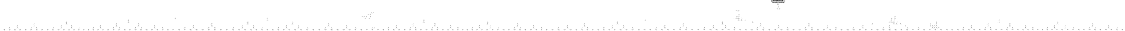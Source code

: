 # Network structure generated by ABC

digraph network {
size = "7.5,10";
center = true;
edge [dir = back];

{
  node [shape = plaintext];
  edge [style = invis];
  LevelTitle1 [label=""];
  LevelTitle2 [label=""];
  Level13 [label = ""];
  Level12 [label = ""];
  Level11 [label = ""];
  Level10 [label = ""];
  Level9 [label = ""];
  Level8 [label = ""];
  Level7 [label = ""];
  Level6 [label = ""];
  Level5 [label = ""];
  Level4 [label = ""];
  Level3 [label = ""];
  Level2 [label = ""];
  Level1 [label = ""];
  Level0 [label = ""];
  LevelTitle1 ->  LevelTitle2 ->  Level13 ->  Level12 ->  Level11 ->  Level10 ->  Level9 ->  Level8 ->  Level7 ->  Level6 ->  Level5 ->  Level4 ->  Level3 ->  Level2 ->  Level1 ->  Level0;
}

{
  rank = same;
  LevelTitle1;
  title1 [shape=plaintext,
          fontsize=20,
          fontname = "Times-Roman",
          label="Network structure visualized by ABC\nBenchmark \"i2\". Time was Thu Oct  8 20:27:41 2020. "
         ];
}

{
  rank = same;
  LevelTitle2;
  title2 [shape=plaintext,
          fontsize=18,
          fontname = "Times-Roman",
          label="The network contains 232 logic nodes and 0 latches.\n"
         ];
}

{
  rank = same;
  Level13;
  Node202 [label = "V202(0)", shape = invtriangle, color = coral, fillcolor = coral];
}

{
  rank = same;
  Level12;
  Node434 [label = "434\n", shape = ellipse];
}

{
  rank = same;
  Level11;
  Node422 [label = "422\n", shape = ellipse];
  Node433 [label = "433\n", shape = ellipse];
}

{
  rank = same;
  Level10;
  Node421 [label = "421\n", shape = ellipse];
  Node427 [label = "427\n", shape = ellipse];
}

{
  rank = same;
  Level9;
  Node420 [label = "420\n", shape = ellipse];
  Node424 [label = "424\n", shape = ellipse];
}

{
  rank = same;
  Level8;
  Node418 [label = "418\n", shape = ellipse];
  Node419 [label = "419\n", shape = ellipse];
  Node423 [label = "423\n", shape = ellipse];
}

{
  rank = same;
  Level7;
  Node280 [label = "280\n", shape = ellipse];
  Node314 [label = "314\n", shape = ellipse];
  Node348 [label = "348\n", shape = ellipse];
  Node381 [label = "381\n", shape = ellipse];
  Node416 [label = "416\n", shape = ellipse];
  Node417 [label = "417\n", shape = ellipse];
  Node426 [label = "426\n", shape = ellipse];
}

{
  rank = same;
  Level6;
  Node247 [label = "247\n", shape = ellipse];
  Node279 [label = "279\n", shape = ellipse];
  Node313 [label = "313\n", shape = ellipse];
  Node347 [label = "347\n", shape = ellipse];
  Node380 [label = "380\n", shape = ellipse];
  Node398 [label = "398\n", shape = ellipse];
  Node400 [label = "400\n", shape = ellipse];
  Node415 [label = "415\n", shape = ellipse];
  Node425 [label = "425\n", shape = ellipse];
  Node432 [label = "432\n", shape = ellipse];
}

{
  rank = same;
  Level5;
  Node230 [label = "230\n", shape = ellipse];
  Node246 [label = "246\n", shape = ellipse];
  Node278 [label = "278\n", shape = ellipse];
  Node312 [label = "312\n", shape = ellipse];
  Node346 [label = "346\n", shape = ellipse];
  Node379 [label = "379\n", shape = ellipse];
  Node397 [label = "397\n", shape = ellipse];
  Node399 [label = "399\n", shape = ellipse];
  Node414 [label = "414\n", shape = ellipse];
  Node429 [label = "429\n", shape = ellipse];
}

{
  rank = same;
  Level4;
  Node214 [label = "214\n", shape = ellipse];
  Node229 [label = "229\n", shape = ellipse];
  Node245 [label = "245\n", shape = ellipse];
  Node262 [label = "262\n", shape = ellipse];
  Node277 [label = "277\n", shape = ellipse];
  Node296 [label = "296\n", shape = ellipse];
  Node311 [label = "311\n", shape = ellipse];
  Node330 [label = "330\n", shape = ellipse];
  Node345 [label = "345\n", shape = ellipse];
  Node363 [label = "363\n", shape = ellipse];
  Node378 [label = "378\n", shape = ellipse];
  Node396 [label = "396\n", shape = ellipse];
  Node405 [label = "405\n", shape = ellipse];
  Node407 [label = "407\n", shape = ellipse];
  Node413 [label = "413\n", shape = ellipse];
  Node428 [label = "428\n", shape = ellipse];
}

{
  rank = same;
  Level3;
  Node209 [label = "209\n", shape = ellipse];
  Node213 [label = "213\n", shape = ellipse];
  Node221 [label = "221\n", shape = ellipse];
  Node228 [label = "228\n", shape = ellipse];
  Node237 [label = "237\n", shape = ellipse];
  Node244 [label = "244\n", shape = ellipse];
  Node254 [label = "254\n", shape = ellipse];
  Node261 [label = "261\n", shape = ellipse];
  Node269 [label = "269\n", shape = ellipse];
  Node276 [label = "276\n", shape = ellipse];
  Node288 [label = "288\n", shape = ellipse];
  Node295 [label = "295\n", shape = ellipse];
  Node303 [label = "303\n", shape = ellipse];
  Node310 [label = "310\n", shape = ellipse];
  Node322 [label = "322\n", shape = ellipse];
  Node329 [label = "329\n", shape = ellipse];
  Node337 [label = "337\n", shape = ellipse];
  Node344 [label = "344\n", shape = ellipse];
  Node355 [label = "355\n", shape = ellipse];
  Node362 [label = "362\n", shape = ellipse];
  Node370 [label = "370\n", shape = ellipse];
  Node377 [label = "377\n", shape = ellipse];
  Node388 [label = "388\n", shape = ellipse];
  Node395 [label = "395\n", shape = ellipse];
  Node404 [label = "404\n", shape = ellipse];
  Node406 [label = "406\n", shape = ellipse];
  Node412 [label = "412\n", shape = ellipse];
  Node431 [label = "431\n", shape = ellipse];
}

{
  rank = same;
  Level2;
  Node205 [label = "205\n", shape = ellipse];
  Node208 [label = "208\n", shape = ellipse];
  Node212 [label = "212\n", shape = ellipse];
  Node217 [label = "217\n", shape = ellipse];
  Node220 [label = "220\n", shape = ellipse];
  Node224 [label = "224\n", shape = ellipse];
  Node227 [label = "227\n", shape = ellipse];
  Node233 [label = "233\n", shape = ellipse];
  Node236 [label = "236\n", shape = ellipse];
  Node240 [label = "240\n", shape = ellipse];
  Node243 [label = "243\n", shape = ellipse];
  Node250 [label = "250\n", shape = ellipse];
  Node253 [label = "253\n", shape = ellipse];
  Node257 [label = "257\n", shape = ellipse];
  Node260 [label = "260\n", shape = ellipse];
  Node265 [label = "265\n", shape = ellipse];
  Node268 [label = "268\n", shape = ellipse];
  Node272 [label = "272\n", shape = ellipse];
  Node275 [label = "275\n", shape = ellipse];
  Node284 [label = "284\n", shape = ellipse];
  Node287 [label = "287\n", shape = ellipse];
  Node291 [label = "291\n", shape = ellipse];
  Node294 [label = "294\n", shape = ellipse];
  Node299 [label = "299\n", shape = ellipse];
  Node302 [label = "302\n", shape = ellipse];
  Node306 [label = "306\n", shape = ellipse];
  Node309 [label = "309\n", shape = ellipse];
  Node318 [label = "318\n", shape = ellipse];
  Node321 [label = "321\n", shape = ellipse];
  Node325 [label = "325\n", shape = ellipse];
  Node328 [label = "328\n", shape = ellipse];
  Node333 [label = "333\n", shape = ellipse];
  Node336 [label = "336\n", shape = ellipse];
  Node340 [label = "340\n", shape = ellipse];
  Node343 [label = "343\n", shape = ellipse];
  Node351 [label = "351\n", shape = ellipse];
  Node354 [label = "354\n", shape = ellipse];
  Node358 [label = "358\n", shape = ellipse];
  Node361 [label = "361\n", shape = ellipse];
  Node366 [label = "366\n", shape = ellipse];
  Node369 [label = "369\n", shape = ellipse];
  Node373 [label = "373\n", shape = ellipse];
  Node376 [label = "376\n", shape = ellipse];
  Node384 [label = "384\n", shape = ellipse];
  Node387 [label = "387\n", shape = ellipse];
  Node391 [label = "391\n", shape = ellipse];
  Node394 [label = "394\n", shape = ellipse];
  Node403 [label = "403\n", shape = ellipse];
  Node409 [label = "409\n", shape = ellipse];
  Node411 [label = "411\n", shape = ellipse];
  Node430 [label = "430\n", shape = ellipse];
}

{
  rank = same;
  Level1;
  Node203 [label = "203\n", shape = ellipse];
  Node204 [label = "204\n", shape = ellipse];
  Node206 [label = "206\n", shape = ellipse];
  Node207 [label = "207\n", shape = ellipse];
  Node210 [label = "210\n", shape = ellipse];
  Node211 [label = "211\n", shape = ellipse];
  Node215 [label = "215\n", shape = ellipse];
  Node216 [label = "216\n", shape = ellipse];
  Node218 [label = "218\n", shape = ellipse];
  Node219 [label = "219\n", shape = ellipse];
  Node222 [label = "222\n", shape = ellipse];
  Node223 [label = "223\n", shape = ellipse];
  Node225 [label = "225\n", shape = ellipse];
  Node226 [label = "226\n", shape = ellipse];
  Node231 [label = "231\n", shape = ellipse];
  Node232 [label = "232\n", shape = ellipse];
  Node234 [label = "234\n", shape = ellipse];
  Node235 [label = "235\n", shape = ellipse];
  Node238 [label = "238\n", shape = ellipse];
  Node239 [label = "239\n", shape = ellipse];
  Node241 [label = "241\n", shape = ellipse];
  Node242 [label = "242\n", shape = ellipse];
  Node248 [label = "248\n", shape = ellipse];
  Node249 [label = "249\n", shape = ellipse];
  Node251 [label = "251\n", shape = ellipse];
  Node252 [label = "252\n", shape = ellipse];
  Node255 [label = "255\n", shape = ellipse];
  Node256 [label = "256\n", shape = ellipse];
  Node258 [label = "258\n", shape = ellipse];
  Node259 [label = "259\n", shape = ellipse];
  Node263 [label = "263\n", shape = ellipse];
  Node264 [label = "264\n", shape = ellipse];
  Node266 [label = "266\n", shape = ellipse];
  Node267 [label = "267\n", shape = ellipse];
  Node270 [label = "270\n", shape = ellipse];
  Node271 [label = "271\n", shape = ellipse];
  Node273 [label = "273\n", shape = ellipse];
  Node274 [label = "274\n", shape = ellipse];
  Node281 [label = "281\n", shape = ellipse];
  Node282 [label = "282\n", shape = ellipse];
  Node283 [label = "283\n", shape = ellipse];
  Node285 [label = "285\n", shape = ellipse];
  Node286 [label = "286\n", shape = ellipse];
  Node289 [label = "289\n", shape = ellipse];
  Node290 [label = "290\n", shape = ellipse];
  Node292 [label = "292\n", shape = ellipse];
  Node293 [label = "293\n", shape = ellipse];
  Node297 [label = "297\n", shape = ellipse];
  Node298 [label = "298\n", shape = ellipse];
  Node300 [label = "300\n", shape = ellipse];
  Node301 [label = "301\n", shape = ellipse];
  Node304 [label = "304\n", shape = ellipse];
  Node305 [label = "305\n", shape = ellipse];
  Node307 [label = "307\n", shape = ellipse];
  Node308 [label = "308\n", shape = ellipse];
  Node315 [label = "315\n", shape = ellipse];
  Node316 [label = "316\n", shape = ellipse];
  Node317 [label = "317\n", shape = ellipse];
  Node319 [label = "319\n", shape = ellipse];
  Node320 [label = "320\n", shape = ellipse];
  Node323 [label = "323\n", shape = ellipse];
  Node324 [label = "324\n", shape = ellipse];
  Node326 [label = "326\n", shape = ellipse];
  Node327 [label = "327\n", shape = ellipse];
  Node331 [label = "331\n", shape = ellipse];
  Node332 [label = "332\n", shape = ellipse];
  Node334 [label = "334\n", shape = ellipse];
  Node335 [label = "335\n", shape = ellipse];
  Node338 [label = "338\n", shape = ellipse];
  Node339 [label = "339\n", shape = ellipse];
  Node341 [label = "341\n", shape = ellipse];
  Node342 [label = "342\n", shape = ellipse];
  Node349 [label = "349\n", shape = ellipse];
  Node350 [label = "350\n", shape = ellipse];
  Node352 [label = "352\n", shape = ellipse];
  Node353 [label = "353\n", shape = ellipse];
  Node356 [label = "356\n", shape = ellipse];
  Node357 [label = "357\n", shape = ellipse];
  Node359 [label = "359\n", shape = ellipse];
  Node360 [label = "360\n", shape = ellipse];
  Node364 [label = "364\n", shape = ellipse];
  Node365 [label = "365\n", shape = ellipse];
  Node367 [label = "367\n", shape = ellipse];
  Node368 [label = "368\n", shape = ellipse];
  Node371 [label = "371\n", shape = ellipse];
  Node372 [label = "372\n", shape = ellipse];
  Node374 [label = "374\n", shape = ellipse];
  Node375 [label = "375\n", shape = ellipse];
  Node382 [label = "382\n", shape = ellipse];
  Node383 [label = "383\n", shape = ellipse];
  Node385 [label = "385\n", shape = ellipse];
  Node386 [label = "386\n", shape = ellipse];
  Node389 [label = "389\n", shape = ellipse];
  Node390 [label = "390\n", shape = ellipse];
  Node392 [label = "392\n", shape = ellipse];
  Node393 [label = "393\n", shape = ellipse];
  Node401 [label = "401\n", shape = ellipse];
  Node402 [label = "402\n", shape = ellipse];
  Node408 [label = "408\n", shape = ellipse];
  Node410 [label = "410\n", shape = ellipse];
}

{
  rank = same;
  Level0;
  Node1 [label = "V62(1)", shape = triangle, color = coral, fillcolor = coral];
  Node2 [label = "V30(31)", shape = triangle, color = coral, fillcolor = coral];
  Node3 [label = "V30(29)", shape = triangle, color = coral, fillcolor = coral];
  Node4 [label = "V30(27)", shape = triangle, color = coral, fillcolor = coral];
  Node5 [label = "V30(25)", shape = triangle, color = coral, fillcolor = coral];
  Node6 [label = "V30(23)", shape = triangle, color = coral, fillcolor = coral];
  Node7 [label = "V30(21)", shape = triangle, color = coral, fillcolor = coral];
  Node8 [label = "V30(19)", shape = triangle, color = coral, fillcolor = coral];
  Node9 [label = "V30(17)", shape = triangle, color = coral, fillcolor = coral];
  Node10 [label = "V30(15)", shape = triangle, color = coral, fillcolor = coral];
  Node11 [label = "V30(13)", shape = triangle, color = coral, fillcolor = coral];
  Node12 [label = "V30(11)", shape = triangle, color = coral, fillcolor = coral];
  Node13 [label = "V30(9)", shape = triangle, color = coral, fillcolor = coral];
  Node14 [label = "V30(7)", shape = triangle, color = coral, fillcolor = coral];
  Node15 [label = "V30(5)", shape = triangle, color = coral, fillcolor = coral];
  Node16 [label = "V30(3)", shape = triangle, color = coral, fillcolor = coral];
  Node17 [label = "V30(2)", shape = triangle, color = coral, fillcolor = coral];
  Node18 [label = "V30(4)", shape = triangle, color = coral, fillcolor = coral];
  Node19 [label = "V30(6)", shape = triangle, color = coral, fillcolor = coral];
  Node20 [label = "V30(8)", shape = triangle, color = coral, fillcolor = coral];
  Node21 [label = "V30(10)", shape = triangle, color = coral, fillcolor = coral];
  Node22 [label = "V30(12)", shape = triangle, color = coral, fillcolor = coral];
  Node23 [label = "V30(14)", shape = triangle, color = coral, fillcolor = coral];
  Node24 [label = "V30(16)", shape = triangle, color = coral, fillcolor = coral];
  Node25 [label = "V30(18)", shape = triangle, color = coral, fillcolor = coral];
  Node26 [label = "V30(20)", shape = triangle, color = coral, fillcolor = coral];
  Node27 [label = "V30(22)", shape = triangle, color = coral, fillcolor = coral];
  Node28 [label = "V30(24)", shape = triangle, color = coral, fillcolor = coral];
  Node29 [label = "V30(26)", shape = triangle, color = coral, fillcolor = coral];
  Node30 [label = "V30(28)", shape = triangle, color = coral, fillcolor = coral];
  Node31 [label = "V30(30)", shape = triangle, color = coral, fillcolor = coral];
  Node32 [label = "V62(0)", shape = triangle, color = coral, fillcolor = coral];
  Node33 [label = "V64(0)", shape = triangle, color = coral, fillcolor = coral];
  Node34 [label = "V62(31)", shape = triangle, color = coral, fillcolor = coral];
  Node35 [label = "V62(29)", shape = triangle, color = coral, fillcolor = coral];
  Node36 [label = "V62(27)", shape = triangle, color = coral, fillcolor = coral];
  Node37 [label = "V62(25)", shape = triangle, color = coral, fillcolor = coral];
  Node38 [label = "V62(23)", shape = triangle, color = coral, fillcolor = coral];
  Node39 [label = "V62(21)", shape = triangle, color = coral, fillcolor = coral];
  Node40 [label = "V62(19)", shape = triangle, color = coral, fillcolor = coral];
  Node41 [label = "V62(17)", shape = triangle, color = coral, fillcolor = coral];
  Node42 [label = "V62(15)", shape = triangle, color = coral, fillcolor = coral];
  Node43 [label = "V62(13)", shape = triangle, color = coral, fillcolor = coral];
  Node44 [label = "V62(11)", shape = triangle, color = coral, fillcolor = coral];
  Node45 [label = "V62(9)", shape = triangle, color = coral, fillcolor = coral];
  Node46 [label = "V62(7)", shape = triangle, color = coral, fillcolor = coral];
  Node47 [label = "V62(5)", shape = triangle, color = coral, fillcolor = coral];
  Node48 [label = "V62(3)", shape = triangle, color = coral, fillcolor = coral];
  Node49 [label = "V62(2)", shape = triangle, color = coral, fillcolor = coral];
  Node50 [label = "V62(4)", shape = triangle, color = coral, fillcolor = coral];
  Node51 [label = "V62(6)", shape = triangle, color = coral, fillcolor = coral];
  Node52 [label = "V62(8)", shape = triangle, color = coral, fillcolor = coral];
  Node53 [label = "V62(10)", shape = triangle, color = coral, fillcolor = coral];
  Node54 [label = "V62(12)", shape = triangle, color = coral, fillcolor = coral];
  Node55 [label = "V62(14)", shape = triangle, color = coral, fillcolor = coral];
  Node56 [label = "V62(16)", shape = triangle, color = coral, fillcolor = coral];
  Node57 [label = "V62(18)", shape = triangle, color = coral, fillcolor = coral];
  Node58 [label = "V62(20)", shape = triangle, color = coral, fillcolor = coral];
  Node59 [label = "V62(22)", shape = triangle, color = coral, fillcolor = coral];
  Node60 [label = "V62(24)", shape = triangle, color = coral, fillcolor = coral];
  Node61 [label = "V62(26)", shape = triangle, color = coral, fillcolor = coral];
  Node62 [label = "V62(28)", shape = triangle, color = coral, fillcolor = coral];
  Node63 [label = "V62(30)", shape = triangle, color = coral, fillcolor = coral];
  Node64 [label = "V63(0)", shape = triangle, color = coral, fillcolor = coral];
  Node65 [label = "V126(1)", shape = triangle, color = coral, fillcolor = coral];
  Node66 [label = "V94(31)", shape = triangle, color = coral, fillcolor = coral];
  Node67 [label = "V94(29)", shape = triangle, color = coral, fillcolor = coral];
  Node68 [label = "V94(27)", shape = triangle, color = coral, fillcolor = coral];
  Node69 [label = "V94(25)", shape = triangle, color = coral, fillcolor = coral];
  Node70 [label = "V94(23)", shape = triangle, color = coral, fillcolor = coral];
  Node71 [label = "V94(21)", shape = triangle, color = coral, fillcolor = coral];
  Node72 [label = "V94(19)", shape = triangle, color = coral, fillcolor = coral];
  Node73 [label = "V94(17)", shape = triangle, color = coral, fillcolor = coral];
  Node74 [label = "V94(15)", shape = triangle, color = coral, fillcolor = coral];
  Node75 [label = "V94(13)", shape = triangle, color = coral, fillcolor = coral];
  Node76 [label = "V94(11)", shape = triangle, color = coral, fillcolor = coral];
  Node77 [label = "V94(9)", shape = triangle, color = coral, fillcolor = coral];
  Node78 [label = "V94(7)", shape = triangle, color = coral, fillcolor = coral];
  Node79 [label = "V94(5)", shape = triangle, color = coral, fillcolor = coral];
  Node80 [label = "V94(3)", shape = triangle, color = coral, fillcolor = coral];
  Node81 [label = "V94(2)", shape = triangle, color = coral, fillcolor = coral];
  Node82 [label = "V94(4)", shape = triangle, color = coral, fillcolor = coral];
  Node83 [label = "V94(6)", shape = triangle, color = coral, fillcolor = coral];
  Node84 [label = "V94(8)", shape = triangle, color = coral, fillcolor = coral];
  Node85 [label = "V94(10)", shape = triangle, color = coral, fillcolor = coral];
  Node86 [label = "V94(12)", shape = triangle, color = coral, fillcolor = coral];
  Node87 [label = "V94(14)", shape = triangle, color = coral, fillcolor = coral];
  Node88 [label = "V94(16)", shape = triangle, color = coral, fillcolor = coral];
  Node89 [label = "V94(18)", shape = triangle, color = coral, fillcolor = coral];
  Node90 [label = "V94(20)", shape = triangle, color = coral, fillcolor = coral];
  Node91 [label = "V94(22)", shape = triangle, color = coral, fillcolor = coral];
  Node92 [label = "V94(24)", shape = triangle, color = coral, fillcolor = coral];
  Node93 [label = "V94(26)", shape = triangle, color = coral, fillcolor = coral];
  Node94 [label = "V94(28)", shape = triangle, color = coral, fillcolor = coral];
  Node95 [label = "V94(30)", shape = triangle, color = coral, fillcolor = coral];
  Node96 [label = "V126(0)", shape = triangle, color = coral, fillcolor = coral];
  Node97 [label = "V128(0)", shape = triangle, color = coral, fillcolor = coral];
  Node98 [label = "V126(31)", shape = triangle, color = coral, fillcolor = coral];
  Node99 [label = "V126(29)", shape = triangle, color = coral, fillcolor = coral];
  Node100 [label = "V126(27)", shape = triangle, color = coral, fillcolor = coral];
  Node101 [label = "V126(25)", shape = triangle, color = coral, fillcolor = coral];
  Node102 [label = "V126(23)", shape = triangle, color = coral, fillcolor = coral];
  Node103 [label = "V126(21)", shape = triangle, color = coral, fillcolor = coral];
  Node104 [label = "V126(19)", shape = triangle, color = coral, fillcolor = coral];
  Node105 [label = "V126(17)", shape = triangle, color = coral, fillcolor = coral];
  Node106 [label = "V126(15)", shape = triangle, color = coral, fillcolor = coral];
  Node107 [label = "V126(13)", shape = triangle, color = coral, fillcolor = coral];
  Node108 [label = "V126(11)", shape = triangle, color = coral, fillcolor = coral];
  Node109 [label = "V126(9)", shape = triangle, color = coral, fillcolor = coral];
  Node110 [label = "V126(7)", shape = triangle, color = coral, fillcolor = coral];
  Node111 [label = "V126(5)", shape = triangle, color = coral, fillcolor = coral];
  Node112 [label = "V126(3)", shape = triangle, color = coral, fillcolor = coral];
  Node113 [label = "V126(2)", shape = triangle, color = coral, fillcolor = coral];
  Node114 [label = "V126(4)", shape = triangle, color = coral, fillcolor = coral];
  Node115 [label = "V126(6)", shape = triangle, color = coral, fillcolor = coral];
  Node116 [label = "V126(8)", shape = triangle, color = coral, fillcolor = coral];
  Node117 [label = "V126(10)", shape = triangle, color = coral, fillcolor = coral];
  Node118 [label = "V126(12)", shape = triangle, color = coral, fillcolor = coral];
  Node119 [label = "V126(14)", shape = triangle, color = coral, fillcolor = coral];
  Node120 [label = "V126(16)", shape = triangle, color = coral, fillcolor = coral];
  Node121 [label = "V126(18)", shape = triangle, color = coral, fillcolor = coral];
  Node122 [label = "V126(20)", shape = triangle, color = coral, fillcolor = coral];
  Node123 [label = "V126(22)", shape = triangle, color = coral, fillcolor = coral];
  Node124 [label = "V126(24)", shape = triangle, color = coral, fillcolor = coral];
  Node125 [label = "V126(26)", shape = triangle, color = coral, fillcolor = coral];
  Node126 [label = "V126(28)", shape = triangle, color = coral, fillcolor = coral];
  Node127 [label = "V126(30)", shape = triangle, color = coral, fillcolor = coral];
  Node128 [label = "V127(0)", shape = triangle, color = coral, fillcolor = coral];
  Node129 [label = "V201(0)", shape = triangle, color = coral, fillcolor = coral];
  Node130 [label = "V129(0)", shape = triangle, color = coral, fillcolor = coral];
  Node131 [label = "V201(1)", shape = triangle, color = coral, fillcolor = coral];
  Node132 [label = "V130(0)", shape = triangle, color = coral, fillcolor = coral];
  Node133 [label = "V176(1)", shape = triangle, color = coral, fillcolor = coral];
  Node134 [label = "V144(31)", shape = triangle, color = coral, fillcolor = coral];
  Node135 [label = "V144(29)", shape = triangle, color = coral, fillcolor = coral];
  Node136 [label = "V144(27)", shape = triangle, color = coral, fillcolor = coral];
  Node137 [label = "V144(25)", shape = triangle, color = coral, fillcolor = coral];
  Node138 [label = "V144(23)", shape = triangle, color = coral, fillcolor = coral];
  Node139 [label = "V144(21)", shape = triangle, color = coral, fillcolor = coral];
  Node140 [label = "V144(19)", shape = triangle, color = coral, fillcolor = coral];
  Node141 [label = "V144(18)", shape = triangle, color = coral, fillcolor = coral];
  Node142 [label = "V144(20)", shape = triangle, color = coral, fillcolor = coral];
  Node143 [label = "V144(22)", shape = triangle, color = coral, fillcolor = coral];
  Node144 [label = "V144(24)", shape = triangle, color = coral, fillcolor = coral];
  Node145 [label = "V144(26)", shape = triangle, color = coral, fillcolor = coral];
  Node146 [label = "V144(28)", shape = triangle, color = coral, fillcolor = coral];
  Node147 [label = "V144(30)", shape = triangle, color = coral, fillcolor = coral];
  Node148 [label = "V176(0)", shape = triangle, color = coral, fillcolor = coral];
  Node149 [label = "V176(17)", shape = triangle, color = coral, fillcolor = coral];
  Node150 [label = "V176(15)", shape = triangle, color = coral, fillcolor = coral];
  Node151 [label = "V176(13)", shape = triangle, color = coral, fillcolor = coral];
  Node152 [label = "V176(11)", shape = triangle, color = coral, fillcolor = coral];
  Node153 [label = "V176(9)", shape = triangle, color = coral, fillcolor = coral];
  Node154 [label = "V176(7)", shape = triangle, color = coral, fillcolor = coral];
  Node155 [label = "V176(5)", shape = triangle, color = coral, fillcolor = coral];
  Node156 [label = "V176(3)", shape = triangle, color = coral, fillcolor = coral];
  Node157 [label = "V176(2)", shape = triangle, color = coral, fillcolor = coral];
  Node158 [label = "V176(4)", shape = triangle, color = coral, fillcolor = coral];
  Node159 [label = "V176(6)", shape = triangle, color = coral, fillcolor = coral];
  Node160 [label = "V176(8)", shape = triangle, color = coral, fillcolor = coral];
  Node161 [label = "V176(10)", shape = triangle, color = coral, fillcolor = coral];
  Node162 [label = "V176(12)", shape = triangle, color = coral, fillcolor = coral];
  Node163 [label = "V176(14)", shape = triangle, color = coral, fillcolor = coral];
  Node164 [label = "V176(16)", shape = triangle, color = coral, fillcolor = coral];
  Node165 [label = "V178(1)", shape = triangle, color = coral, fillcolor = coral];
  Node166 [label = "V176(31)", shape = triangle, color = coral, fillcolor = coral];
  Node167 [label = "V176(29)", shape = triangle, color = coral, fillcolor = coral];
  Node168 [label = "V176(27)", shape = triangle, color = coral, fillcolor = coral];
  Node169 [label = "V176(25)", shape = triangle, color = coral, fillcolor = coral];
  Node170 [label = "V176(23)", shape = triangle, color = coral, fillcolor = coral];
  Node171 [label = "V176(21)", shape = triangle, color = coral, fillcolor = coral];
  Node172 [label = "V176(19)", shape = triangle, color = coral, fillcolor = coral];
  Node173 [label = "V176(18)", shape = triangle, color = coral, fillcolor = coral];
  Node174 [label = "V176(20)", shape = triangle, color = coral, fillcolor = coral];
  Node175 [label = "V176(22)", shape = triangle, color = coral, fillcolor = coral];
  Node176 [label = "V176(24)", shape = triangle, color = coral, fillcolor = coral];
  Node177 [label = "V176(26)", shape = triangle, color = coral, fillcolor = coral];
  Node178 [label = "V176(28)", shape = triangle, color = coral, fillcolor = coral];
  Node179 [label = "V176(30)", shape = triangle, color = coral, fillcolor = coral];
  Node180 [label = "V178(0)", shape = triangle, color = coral, fillcolor = coral];
  Node181 [label = "V201(3)", shape = triangle, color = coral, fillcolor = coral];
  Node182 [label = "V201(2)", shape = triangle, color = coral, fillcolor = coral];
  Node183 [label = "V188(25)", shape = triangle, color = coral, fillcolor = coral];
  Node184 [label = "V188(23)", shape = triangle, color = coral, fillcolor = coral];
  Node185 [label = "V188(22)", shape = triangle, color = coral, fillcolor = coral];
  Node186 [label = "V188(24)", shape = triangle, color = coral, fillcolor = coral];
  Node187 [label = "V188(29)", shape = triangle, color = coral, fillcolor = coral];
  Node188 [label = "V188(27)", shape = triangle, color = coral, fillcolor = coral];
  Node189 [label = "V188(26)", shape = triangle, color = coral, fillcolor = coral];
  Node190 [label = "V188(28)", shape = triangle, color = coral, fillcolor = coral];
  Node191 [label = "V190(1)", shape = triangle, color = coral, fillcolor = coral];
  Node192 [label = "V188(31)", shape = triangle, color = coral, fillcolor = coral];
  Node193 [label = "V188(30)", shape = triangle, color = coral, fillcolor = coral];
  Node194 [label = "V190(0)", shape = triangle, color = coral, fillcolor = coral];
  Node195 [label = "V201(5)", shape = triangle, color = coral, fillcolor = coral];
  Node196 [label = "V201(4)", shape = triangle, color = coral, fillcolor = coral];
  Node197 [label = "V201(7)", shape = triangle, color = coral, fillcolor = coral];
  Node198 [label = "V191(31)", shape = triangle, color = coral, fillcolor = coral];
  Node199 [label = "V201(6)", shape = triangle, color = coral, fillcolor = coral];
  Node200 [label = "V193(0)", shape = triangle, color = coral, fillcolor = coral];
  Node201 [label = "V193(1)", shape = triangle, color = coral, fillcolor = coral];
}

title1 -> title2 [style = invis];
title2 -> Node202 [style = invis];
Node202 -> Node434 [style = solid];
Node203 -> Node197 [style = solid];
Node203 -> Node201 [style = solid];
Node204 -> Node199 [style = solid];
Node204 -> Node200 [style = solid];
Node205 -> Node197 [style = solid];
Node205 -> Node204 [style = solid];
Node206 -> Node193 [style = solid];
Node206 -> Node194 [style = solid];
Node207 -> Node191 [style = solid];
Node207 -> Node192 [style = solid];
Node208 -> Node206 [style = solid];
Node208 -> Node207 [style = solid];
Node209 -> Node195 [style = solid];
Node209 -> Node208 [style = solid];
Node210 -> Node189 [style = solid];
Node210 -> Node190 [style = solid];
Node211 -> Node187 [style = solid];
Node211 -> Node188 [style = solid];
Node212 -> Node210 [style = solid];
Node212 -> Node211 [style = solid];
Node213 -> Node196 [style = solid];
Node213 -> Node212 [style = solid];
Node214 -> Node195 [style = solid];
Node214 -> Node213 [style = solid];
Node215 -> Node179 [style = solid];
Node215 -> Node180 [style = solid];
Node216 -> Node177 [style = solid];
Node216 -> Node178 [style = solid];
Node217 -> Node215 [style = solid];
Node217 -> Node216 [style = solid];
Node218 -> Node175 [style = solid];
Node218 -> Node176 [style = solid];
Node219 -> Node173 [style = solid];
Node219 -> Node174 [style = solid];
Node220 -> Node218 [style = solid];
Node220 -> Node219 [style = solid];
Node221 -> Node217 [style = solid];
Node221 -> Node220 [style = solid];
Node222 -> Node171 [style = solid];
Node222 -> Node172 [style = solid];
Node223 -> Node169 [style = solid];
Node223 -> Node170 [style = solid];
Node224 -> Node222 [style = solid];
Node224 -> Node223 [style = solid];
Node225 -> Node167 [style = solid];
Node225 -> Node168 [style = solid];
Node226 -> Node165 [style = solid];
Node226 -> Node166 [style = solid];
Node227 -> Node225 [style = solid];
Node227 -> Node226 [style = solid];
Node228 -> Node224 [style = solid];
Node228 -> Node227 [style = solid];
Node229 -> Node221 [style = solid];
Node229 -> Node228 [style = solid];
Node230 -> Node181 [style = solid];
Node230 -> Node229 [style = solid];
Node231 -> Node163 [style = solid];
Node231 -> Node164 [style = solid];
Node232 -> Node161 [style = solid];
Node232 -> Node162 [style = solid];
Node233 -> Node231 [style = solid];
Node233 -> Node232 [style = solid];
Node234 -> Node159 [style = solid];
Node234 -> Node160 [style = solid];
Node235 -> Node157 [style = solid];
Node235 -> Node158 [style = solid];
Node236 -> Node234 [style = solid];
Node236 -> Node235 [style = solid];
Node237 -> Node233 [style = solid];
Node237 -> Node236 [style = solid];
Node238 -> Node155 [style = solid];
Node238 -> Node156 [style = solid];
Node239 -> Node153 [style = solid];
Node239 -> Node154 [style = solid];
Node240 -> Node238 [style = solid];
Node240 -> Node239 [style = solid];
Node241 -> Node151 [style = solid];
Node241 -> Node152 [style = solid];
Node242 -> Node149 [style = solid];
Node242 -> Node150 [style = solid];
Node243 -> Node241 [style = solid];
Node243 -> Node242 [style = solid];
Node244 -> Node240 [style = solid];
Node244 -> Node243 [style = solid];
Node245 -> Node237 [style = solid];
Node245 -> Node244 [style = solid];
Node246 -> Node182 [style = solid];
Node246 -> Node245 [style = solid];
Node247 -> Node181 [style = solid];
Node247 -> Node246 [style = solid];
Node248 -> Node127 [style = solid];
Node248 -> Node128 [style = solid];
Node249 -> Node125 [style = solid];
Node249 -> Node126 [style = solid];
Node250 -> Node248 [style = solid];
Node250 -> Node249 [style = solid];
Node251 -> Node123 [style = solid];
Node251 -> Node124 [style = solid];
Node252 -> Node121 [style = solid];
Node252 -> Node122 [style = solid];
Node253 -> Node251 [style = solid];
Node253 -> Node252 [style = solid];
Node254 -> Node250 [style = solid];
Node254 -> Node253 [style = solid];
Node255 -> Node119 [style = solid];
Node255 -> Node120 [style = solid];
Node256 -> Node117 [style = solid];
Node256 -> Node118 [style = solid];
Node257 -> Node255 [style = solid];
Node257 -> Node256 [style = solid];
Node258 -> Node115 [style = solid];
Node258 -> Node116 [style = solid];
Node259 -> Node113 [style = solid];
Node259 -> Node114 [style = solid];
Node260 -> Node258 [style = solid];
Node260 -> Node259 [style = solid];
Node261 -> Node257 [style = solid];
Node261 -> Node260 [style = solid];
Node262 -> Node254 [style = solid];
Node262 -> Node261 [style = solid];
Node263 -> Node111 [style = solid];
Node263 -> Node112 [style = solid];
Node264 -> Node109 [style = solid];
Node264 -> Node110 [style = solid];
Node265 -> Node263 [style = solid];
Node265 -> Node264 [style = solid];
Node266 -> Node107 [style = solid];
Node266 -> Node108 [style = solid];
Node267 -> Node105 [style = solid];
Node267 -> Node106 [style = solid];
Node268 -> Node266 [style = solid];
Node268 -> Node267 [style = solid];
Node269 -> Node265 [style = solid];
Node269 -> Node268 [style = solid];
Node270 -> Node103 [style = solid];
Node270 -> Node104 [style = solid];
Node271 -> Node101 [style = solid];
Node271 -> Node102 [style = solid];
Node272 -> Node270 [style = solid];
Node272 -> Node271 [style = solid];
Node273 -> Node99 [style = solid];
Node273 -> Node100 [style = solid];
Node274 -> Node97 [style = solid];
Node274 -> Node98 [style = solid];
Node275 -> Node273 [style = solid];
Node275 -> Node274 [style = solid];
Node276 -> Node272 [style = solid];
Node276 -> Node275 [style = solid];
Node277 -> Node269 [style = solid];
Node277 -> Node276 [style = solid];
Node278 -> Node262 [style = solid];
Node278 -> Node277 [style = solid];
Node279 -> Node131 [style = solid];
Node279 -> Node278 [style = solid];
Node280 -> Node129 [style = solid];
Node280 -> Node279 [style = solid];
Node281 -> Node129 [style = solid];
Node281 -> Node132 [style = solid];
Node282 -> Node31 [style = solid];
Node282 -> Node32 [style = solid];
Node283 -> Node29 [style = solid];
Node283 -> Node30 [style = solid];
Node284 -> Node282 [style = solid];
Node284 -> Node283 [style = solid];
Node285 -> Node27 [style = solid];
Node285 -> Node28 [style = solid];
Node286 -> Node25 [style = solid];
Node286 -> Node26 [style = solid];
Node287 -> Node285 [style = solid];
Node287 -> Node286 [style = solid];
Node288 -> Node284 [style = solid];
Node288 -> Node287 [style = solid];
Node289 -> Node23 [style = solid];
Node289 -> Node24 [style = solid];
Node290 -> Node21 [style = solid];
Node290 -> Node22 [style = solid];
Node291 -> Node289 [style = solid];
Node291 -> Node290 [style = solid];
Node292 -> Node19 [style = solid];
Node292 -> Node20 [style = solid];
Node293 -> Node17 [style = solid];
Node293 -> Node18 [style = solid];
Node294 -> Node292 [style = solid];
Node294 -> Node293 [style = solid];
Node295 -> Node291 [style = solid];
Node295 -> Node294 [style = solid];
Node296 -> Node288 [style = solid];
Node296 -> Node295 [style = solid];
Node297 -> Node15 [style = solid];
Node297 -> Node16 [style = solid];
Node298 -> Node13 [style = solid];
Node298 -> Node14 [style = solid];
Node299 -> Node297 [style = solid];
Node299 -> Node298 [style = solid];
Node300 -> Node11 [style = solid];
Node300 -> Node12 [style = solid];
Node301 -> Node9 [style = solid];
Node301 -> Node10 [style = solid];
Node302 -> Node300 [style = solid];
Node302 -> Node301 [style = solid];
Node303 -> Node299 [style = solid];
Node303 -> Node302 [style = solid];
Node304 -> Node7 [style = solid];
Node304 -> Node8 [style = solid];
Node305 -> Node5 [style = solid];
Node305 -> Node6 [style = solid];
Node306 -> Node304 [style = solid];
Node306 -> Node305 [style = solid];
Node307 -> Node3 [style = solid];
Node307 -> Node4 [style = solid];
Node308 -> Node1 [style = solid];
Node308 -> Node2 [style = solid];
Node309 -> Node307 [style = solid];
Node309 -> Node308 [style = solid];
Node310 -> Node306 [style = solid];
Node310 -> Node309 [style = solid];
Node311 -> Node303 [style = solid];
Node311 -> Node310 [style = solid];
Node312 -> Node296 [style = solid];
Node312 -> Node311 [style = solid];
Node313 -> Node131 [style = solid];
Node313 -> Node312 [style = solid];
Node314 -> Node129 [style = solid];
Node314 -> Node313 [style = solid];
Node315 -> Node129 [style = solid];
Node315 -> Node130 [style = solid];
Node316 -> Node63 [style = solid];
Node316 -> Node64 [style = solid];
Node317 -> Node61 [style = solid];
Node317 -> Node62 [style = solid];
Node318 -> Node316 [style = solid];
Node318 -> Node317 [style = solid];
Node319 -> Node59 [style = solid];
Node319 -> Node60 [style = solid];
Node320 -> Node57 [style = solid];
Node320 -> Node58 [style = solid];
Node321 -> Node319 [style = solid];
Node321 -> Node320 [style = solid];
Node322 -> Node318 [style = solid];
Node322 -> Node321 [style = solid];
Node323 -> Node55 [style = solid];
Node323 -> Node56 [style = solid];
Node324 -> Node53 [style = solid];
Node324 -> Node54 [style = solid];
Node325 -> Node323 [style = solid];
Node325 -> Node324 [style = solid];
Node326 -> Node51 [style = solid];
Node326 -> Node52 [style = solid];
Node327 -> Node49 [style = solid];
Node327 -> Node50 [style = solid];
Node328 -> Node326 [style = solid];
Node328 -> Node327 [style = solid];
Node329 -> Node325 [style = solid];
Node329 -> Node328 [style = solid];
Node330 -> Node322 [style = solid];
Node330 -> Node329 [style = solid];
Node331 -> Node47 [style = solid];
Node331 -> Node48 [style = solid];
Node332 -> Node45 [style = solid];
Node332 -> Node46 [style = solid];
Node333 -> Node331 [style = solid];
Node333 -> Node332 [style = solid];
Node334 -> Node43 [style = solid];
Node334 -> Node44 [style = solid];
Node335 -> Node41 [style = solid];
Node335 -> Node42 [style = solid];
Node336 -> Node334 [style = solid];
Node336 -> Node335 [style = solid];
Node337 -> Node333 [style = solid];
Node337 -> Node336 [style = solid];
Node338 -> Node39 [style = solid];
Node338 -> Node40 [style = solid];
Node339 -> Node37 [style = solid];
Node339 -> Node38 [style = solid];
Node340 -> Node338 [style = solid];
Node340 -> Node339 [style = solid];
Node341 -> Node35 [style = solid];
Node341 -> Node36 [style = solid];
Node342 -> Node33 [style = solid];
Node342 -> Node34 [style = solid];
Node343 -> Node341 [style = solid];
Node343 -> Node342 [style = solid];
Node344 -> Node340 [style = solid];
Node344 -> Node343 [style = solid];
Node345 -> Node337 [style = solid];
Node345 -> Node344 [style = solid];
Node346 -> Node330 [style = solid];
Node346 -> Node345 [style = solid];
Node347 -> Node131 [style = solid];
Node347 -> Node346 [style = solid];
Node348 -> Node129 [style = solid];
Node348 -> Node347 [style = solid];
Node349 -> Node95 [style = solid];
Node349 -> Node96 [style = solid];
Node350 -> Node93 [style = solid];
Node350 -> Node94 [style = solid];
Node351 -> Node349 [style = solid];
Node351 -> Node350 [style = solid];
Node352 -> Node91 [style = solid];
Node352 -> Node92 [style = solid];
Node353 -> Node89 [style = solid];
Node353 -> Node90 [style = solid];
Node354 -> Node352 [style = solid];
Node354 -> Node353 [style = solid];
Node355 -> Node351 [style = solid];
Node355 -> Node354 [style = solid];
Node356 -> Node87 [style = solid];
Node356 -> Node88 [style = solid];
Node357 -> Node85 [style = solid];
Node357 -> Node86 [style = solid];
Node358 -> Node356 [style = solid];
Node358 -> Node357 [style = solid];
Node359 -> Node83 [style = solid];
Node359 -> Node84 [style = solid];
Node360 -> Node81 [style = solid];
Node360 -> Node82 [style = solid];
Node361 -> Node359 [style = solid];
Node361 -> Node360 [style = solid];
Node362 -> Node358 [style = solid];
Node362 -> Node361 [style = solid];
Node363 -> Node355 [style = solid];
Node363 -> Node362 [style = solid];
Node364 -> Node79 [style = solid];
Node364 -> Node80 [style = solid];
Node365 -> Node77 [style = solid];
Node365 -> Node78 [style = solid];
Node366 -> Node364 [style = solid];
Node366 -> Node365 [style = solid];
Node367 -> Node75 [style = solid];
Node367 -> Node76 [style = solid];
Node368 -> Node73 [style = solid];
Node368 -> Node74 [style = solid];
Node369 -> Node367 [style = solid];
Node369 -> Node368 [style = solid];
Node370 -> Node366 [style = solid];
Node370 -> Node369 [style = solid];
Node371 -> Node71 [style = solid];
Node371 -> Node72 [style = solid];
Node372 -> Node69 [style = solid];
Node372 -> Node70 [style = solid];
Node373 -> Node371 [style = solid];
Node373 -> Node372 [style = solid];
Node374 -> Node67 [style = solid];
Node374 -> Node68 [style = solid];
Node375 -> Node65 [style = solid];
Node375 -> Node66 [style = solid];
Node376 -> Node374 [style = solid];
Node376 -> Node375 [style = solid];
Node377 -> Node373 [style = solid];
Node377 -> Node376 [style = solid];
Node378 -> Node370 [style = solid];
Node378 -> Node377 [style = solid];
Node379 -> Node363 [style = solid];
Node379 -> Node378 [style = solid];
Node380 -> Node131 [style = solid];
Node380 -> Node379 [style = solid];
Node381 -> Node129 [style = solid];
Node381 -> Node380 [style = solid];
Node382 -> Node147 [style = solid];
Node382 -> Node148 [style = solid];
Node383 -> Node145 [style = solid];
Node383 -> Node146 [style = solid];
Node384 -> Node382 [style = solid];
Node384 -> Node383 [style = solid];
Node385 -> Node143 [style = solid];
Node385 -> Node144 [style = solid];
Node386 -> Node141 [style = solid];
Node386 -> Node142 [style = solid];
Node387 -> Node385 [style = solid];
Node387 -> Node386 [style = solid];
Node388 -> Node384 [style = solid];
Node388 -> Node387 [style = solid];
Node389 -> Node139 [style = solid];
Node389 -> Node140 [style = solid];
Node390 -> Node137 [style = solid];
Node390 -> Node138 [style = solid];
Node391 -> Node389 [style = solid];
Node391 -> Node390 [style = solid];
Node392 -> Node135 [style = solid];
Node392 -> Node136 [style = solid];
Node393 -> Node133 [style = solid];
Node393 -> Node134 [style = solid];
Node394 -> Node392 [style = solid];
Node394 -> Node393 [style = solid];
Node395 -> Node391 [style = solid];
Node395 -> Node394 [style = solid];
Node396 -> Node388 [style = solid];
Node396 -> Node395 [style = solid];
Node397 -> Node181 [style = solid];
Node397 -> Node396 [style = solid];
Node398 -> Node182 [style = solid];
Node398 -> Node397 [style = solid];
Node399 -> Node182 [style = solid];
Node399 -> Node229 [style = solid];
Node400 -> Node181 [style = solid];
Node400 -> Node399 [style = solid];
Node401 -> Node185 [style = solid];
Node401 -> Node186 [style = solid];
Node402 -> Node183 [style = solid];
Node402 -> Node184 [style = solid];
Node403 -> Node401 [style = solid];
Node403 -> Node402 [style = solid];
Node404 -> Node195 [style = solid];
Node404 -> Node403 [style = solid];
Node405 -> Node196 [style = solid];
Node405 -> Node404 [style = solid];
Node406 -> Node196 [style = solid];
Node406 -> Node208 [style = solid];
Node407 -> Node195 [style = solid];
Node407 -> Node406 [style = solid];
Node408 -> Node197 [style = solid];
Node408 -> Node198 [style = solid];
Node409 -> Node199 [style = solid];
Node409 -> Node408 [style = solid];
Node410 -> Node199 [style = solid];
Node410 -> Node201 [style = solid];
Node411 -> Node197 [style = solid];
Node411 -> Node410 [style = solid];
Node412 -> Node409 [style = solid];
Node412 -> Node411 [style = solid];
Node413 -> Node410 [style = solid];
Node413 -> Node412 [style = solid];
Node414 -> Node405 [style = solid];
Node414 -> Node407 [style = solid];
Node415 -> Node406 [style = solid];
Node415 -> Node414 [style = solid];
Node416 -> Node413 [style = solid];
Node416 -> Node415 [style = solid];
Node417 -> Node398 [style = solid];
Node417 -> Node400 [style = solid];
Node418 -> Node399 [style = solid];
Node418 -> Node417 [style = solid];
Node419 -> Node315 [style = solid];
Node419 -> Node348 [style = solid];
Node420 -> Node381 [style = solid];
Node420 -> Node419 [style = solid];
Node421 -> Node418 [style = solid];
Node421 -> Node420 [style = solid];
Node422 -> Node416 [style = solid];
Node422 -> Node421 [style = solid];
Node423 -> Node280 [style = solid];
Node423 -> Node281 [style = solid];
Node424 -> Node314 [style = solid];
Node424 -> Node423 [style = solid];
Node425 -> Node230 [style = solid];
Node425 -> Node246 [style = solid];
Node426 -> Node247 [style = solid];
Node426 -> Node425 [style = solid];
Node427 -> Node424 [style = solid];
Node427 -> Node426 [style = solid];
Node428 -> Node209 [style = solid];
Node428 -> Node213 [style = solid];
Node429 -> Node214 [style = solid];
Node429 -> Node428 [style = solid];
Node430 -> Node203 [style = solid];
Node430 -> Node204 [style = solid];
Node431 -> Node205 [style = solid];
Node431 -> Node430 [style = solid];
Node432 -> Node429 [style = solid];
Node432 -> Node431 [style = solid];
Node433 -> Node427 [style = solid];
Node433 -> Node432 [style = solid];
Node434 -> Node422 [style = solid];
Node434 -> Node433 [style = solid];
}

